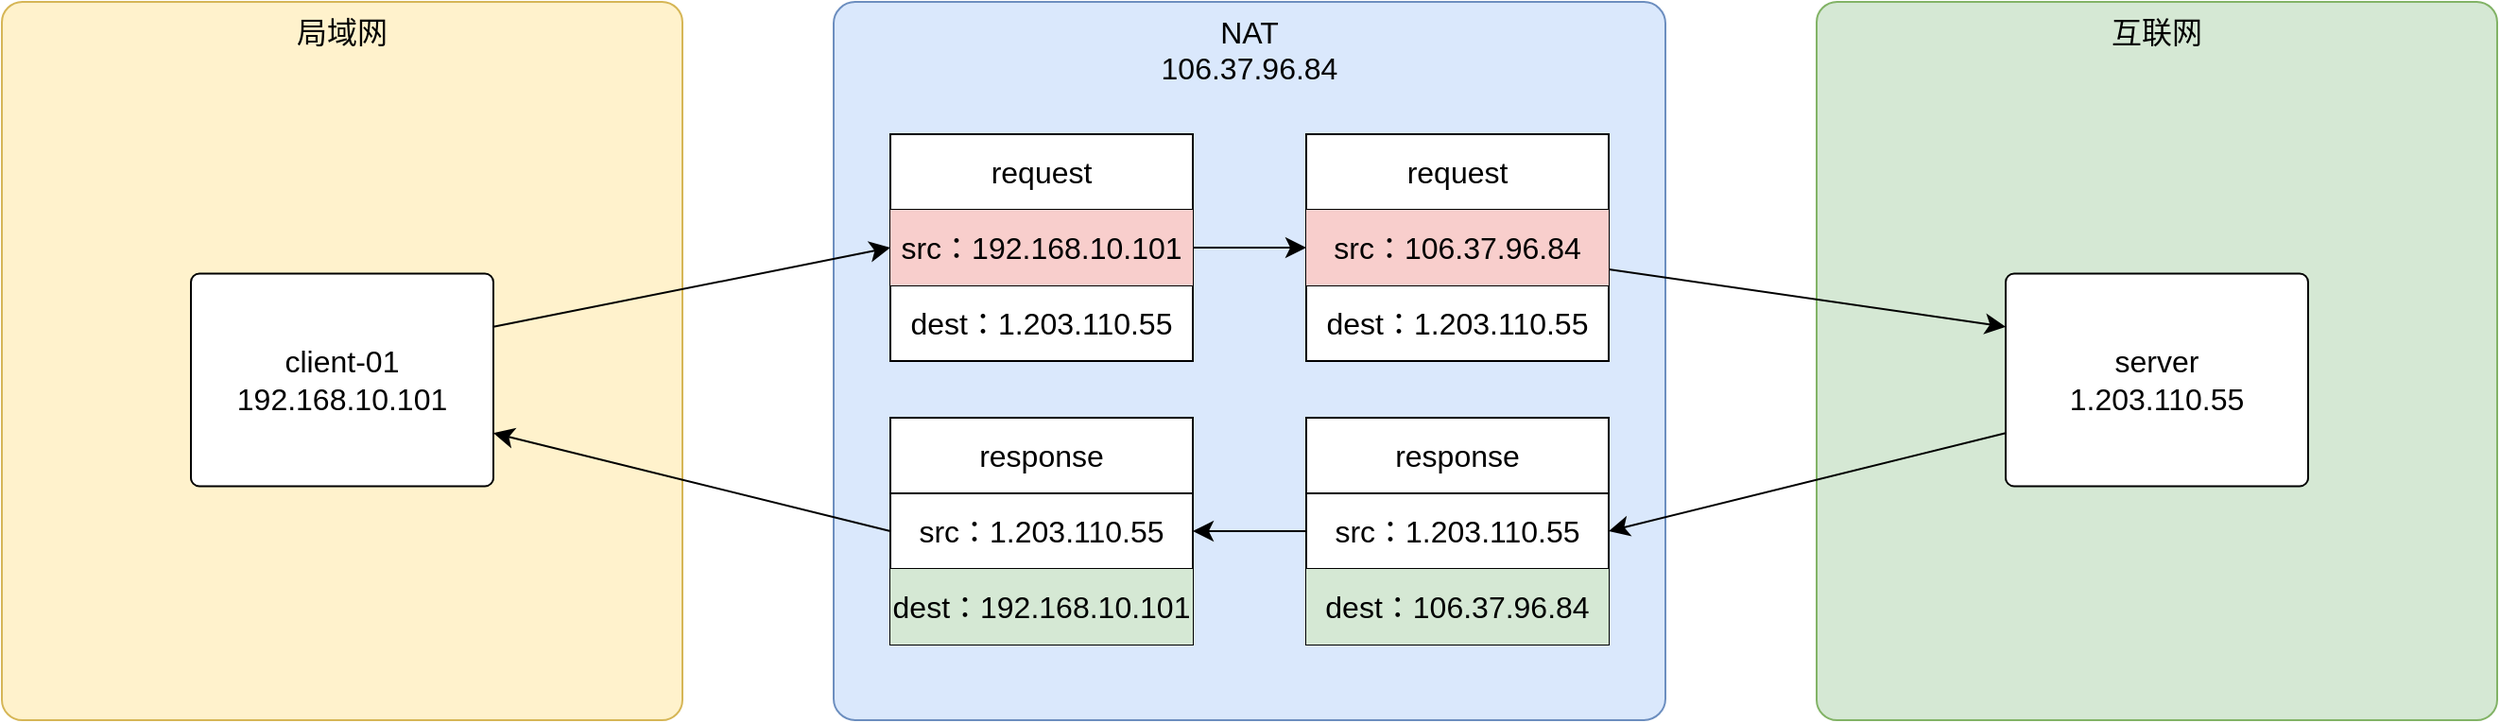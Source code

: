 <mxfile version="21.2.8" type="device">
  <diagram name="第 1 页" id="4IeF2RclDindrgjtWvE0">
    <mxGraphModel dx="2550" dy="1118" grid="1" gridSize="10" guides="1" tooltips="1" connect="1" arrows="1" fold="1" page="0" pageScale="1" pageWidth="3300" pageHeight="4681" math="0" shadow="0">
      <root>
        <mxCell id="0" />
        <mxCell id="1" parent="0" />
        <mxCell id="TwnfljfR6-aZlFBNW1U_-2" value="NAT&lt;br&gt;106.37.96.84" style="rounded=1;whiteSpace=wrap;html=1;fontSize=16;arcSize=3;verticalAlign=top;fillColor=#dae8fc;strokeColor=#6c8ebf;" vertex="1" parent="1">
          <mxGeometry y="20" width="440" height="380" as="geometry" />
        </mxCell>
        <mxCell id="TwnfljfR6-aZlFBNW1U_-5" value="局域网" style="rounded=1;whiteSpace=wrap;html=1;fontSize=16;arcSize=3;verticalAlign=top;fillColor=#fff2cc;strokeColor=#d6b656;" vertex="1" parent="1">
          <mxGeometry x="-440" y="20" width="360" height="380" as="geometry" />
        </mxCell>
        <mxCell id="TwnfljfR6-aZlFBNW1U_-6" value="互联网" style="rounded=1;whiteSpace=wrap;html=1;fontSize=16;arcSize=3;verticalAlign=top;fillColor=#d5e8d4;strokeColor=#82b366;" vertex="1" parent="1">
          <mxGeometry x="520" y="20" width="360" height="380" as="geometry" />
        </mxCell>
        <mxCell id="TwnfljfR6-aZlFBNW1U_-7" value="" style="shape=table;startSize=0;container=1;collapsible=0;childLayout=tableLayout;fontSize=16;" vertex="1" parent="1">
          <mxGeometry x="30" y="90" width="160" height="120" as="geometry" />
        </mxCell>
        <mxCell id="TwnfljfR6-aZlFBNW1U_-8" value="" style="shape=tableRow;horizontal=0;startSize=0;swimlaneHead=0;swimlaneBody=0;strokeColor=inherit;top=0;left=0;bottom=0;right=0;collapsible=0;dropTarget=0;fillColor=none;points=[[0,0.5],[1,0.5]];portConstraint=eastwest;fontSize=16;" vertex="1" parent="TwnfljfR6-aZlFBNW1U_-7">
          <mxGeometry width="160" height="40" as="geometry" />
        </mxCell>
        <mxCell id="TwnfljfR6-aZlFBNW1U_-20" value="request" style="shape=partialRectangle;html=1;whiteSpace=wrap;connectable=0;strokeColor=inherit;overflow=hidden;fillColor=none;top=0;left=0;bottom=0;right=0;pointerEvents=1;fontSize=16;" vertex="1" parent="TwnfljfR6-aZlFBNW1U_-8">
          <mxGeometry width="160" height="40" as="geometry">
            <mxRectangle width="160" height="40" as="alternateBounds" />
          </mxGeometry>
        </mxCell>
        <mxCell id="TwnfljfR6-aZlFBNW1U_-12" value="" style="shape=tableRow;horizontal=0;startSize=0;swimlaneHead=0;swimlaneBody=0;strokeColor=inherit;top=0;left=0;bottom=0;right=0;collapsible=0;dropTarget=0;fillColor=none;points=[[0,0.5],[1,0.5]];portConstraint=eastwest;fontSize=16;" vertex="1" parent="TwnfljfR6-aZlFBNW1U_-7">
          <mxGeometry y="40" width="160" height="40" as="geometry" />
        </mxCell>
        <mxCell id="TwnfljfR6-aZlFBNW1U_-21" value="src：192.168.10.101" style="shape=partialRectangle;html=1;whiteSpace=wrap;connectable=0;strokeColor=#b85450;overflow=hidden;fillColor=#f8cecc;top=0;left=0;bottom=0;right=0;pointerEvents=1;fontSize=16;" vertex="1" parent="TwnfljfR6-aZlFBNW1U_-12">
          <mxGeometry width="160" height="40" as="geometry">
            <mxRectangle width="160" height="40" as="alternateBounds" />
          </mxGeometry>
        </mxCell>
        <mxCell id="TwnfljfR6-aZlFBNW1U_-16" value="" style="shape=tableRow;horizontal=0;startSize=0;swimlaneHead=0;swimlaneBody=0;strokeColor=inherit;top=0;left=0;bottom=0;right=0;collapsible=0;dropTarget=0;fillColor=none;points=[[0,0.5],[1,0.5]];portConstraint=eastwest;fontSize=16;" vertex="1" parent="TwnfljfR6-aZlFBNW1U_-7">
          <mxGeometry y="80" width="160" height="40" as="geometry" />
        </mxCell>
        <mxCell id="TwnfljfR6-aZlFBNW1U_-22" value="dest：1.203.110.55" style="shape=partialRectangle;html=1;whiteSpace=wrap;connectable=0;strokeColor=inherit;overflow=hidden;fillColor=none;top=0;left=0;bottom=0;right=0;pointerEvents=1;fontSize=16;" vertex="1" parent="TwnfljfR6-aZlFBNW1U_-16">
          <mxGeometry width="160" height="40" as="geometry">
            <mxRectangle width="160" height="40" as="alternateBounds" />
          </mxGeometry>
        </mxCell>
        <mxCell id="TwnfljfR6-aZlFBNW1U_-24" style="edgeStyle=none;curved=1;rounded=0;orthogonalLoop=1;jettySize=auto;html=1;exitX=1;exitY=0.25;exitDx=0;exitDy=0;entryX=0;entryY=0.5;entryDx=0;entryDy=0;fontSize=12;startSize=8;endSize=8;" edge="1" parent="1" source="TwnfljfR6-aZlFBNW1U_-23" target="TwnfljfR6-aZlFBNW1U_-12">
          <mxGeometry relative="1" as="geometry" />
        </mxCell>
        <mxCell id="TwnfljfR6-aZlFBNW1U_-23" value="client-01&lt;br&gt;192.168.10.101" style="rounded=1;whiteSpace=wrap;html=1;fontSize=16;arcSize=4;" vertex="1" parent="1">
          <mxGeometry x="-340" y="163.75" width="160" height="112.5" as="geometry" />
        </mxCell>
        <mxCell id="TwnfljfR6-aZlFBNW1U_-34" style="edgeStyle=none;curved=1;rounded=0;orthogonalLoop=1;jettySize=auto;html=1;entryX=0;entryY=0.25;entryDx=0;entryDy=0;fontSize=12;startSize=8;endSize=8;" edge="1" parent="1" source="TwnfljfR6-aZlFBNW1U_-26" target="TwnfljfR6-aZlFBNW1U_-33">
          <mxGeometry relative="1" as="geometry" />
        </mxCell>
        <mxCell id="TwnfljfR6-aZlFBNW1U_-26" value="" style="shape=table;startSize=0;container=1;collapsible=0;childLayout=tableLayout;fontSize=16;" vertex="1" parent="1">
          <mxGeometry x="250" y="90" width="160" height="120" as="geometry" />
        </mxCell>
        <mxCell id="TwnfljfR6-aZlFBNW1U_-27" value="" style="shape=tableRow;horizontal=0;startSize=0;swimlaneHead=0;swimlaneBody=0;strokeColor=inherit;top=0;left=0;bottom=0;right=0;collapsible=0;dropTarget=0;fillColor=none;points=[[0,0.5],[1,0.5]];portConstraint=eastwest;fontSize=16;" vertex="1" parent="TwnfljfR6-aZlFBNW1U_-26">
          <mxGeometry width="160" height="40" as="geometry" />
        </mxCell>
        <mxCell id="TwnfljfR6-aZlFBNW1U_-28" value="request" style="shape=partialRectangle;html=1;whiteSpace=wrap;connectable=0;strokeColor=inherit;overflow=hidden;fillColor=none;top=0;left=0;bottom=0;right=0;pointerEvents=1;fontSize=16;" vertex="1" parent="TwnfljfR6-aZlFBNW1U_-27">
          <mxGeometry width="160" height="40" as="geometry">
            <mxRectangle width="160" height="40" as="alternateBounds" />
          </mxGeometry>
        </mxCell>
        <mxCell id="TwnfljfR6-aZlFBNW1U_-29" value="" style="shape=tableRow;horizontal=0;startSize=0;swimlaneHead=0;swimlaneBody=0;strokeColor=inherit;top=0;left=0;bottom=0;right=0;collapsible=0;dropTarget=0;fillColor=none;points=[[0,0.5],[1,0.5]];portConstraint=eastwest;fontSize=16;" vertex="1" parent="TwnfljfR6-aZlFBNW1U_-26">
          <mxGeometry y="40" width="160" height="40" as="geometry" />
        </mxCell>
        <mxCell id="TwnfljfR6-aZlFBNW1U_-30" value="src：106.37.96.84" style="shape=partialRectangle;html=1;whiteSpace=wrap;connectable=0;strokeColor=#b85450;overflow=hidden;fillColor=#f8cecc;top=0;left=0;bottom=0;right=0;pointerEvents=1;fontSize=16;" vertex="1" parent="TwnfljfR6-aZlFBNW1U_-29">
          <mxGeometry width="160" height="40" as="geometry">
            <mxRectangle width="160" height="40" as="alternateBounds" />
          </mxGeometry>
        </mxCell>
        <mxCell id="TwnfljfR6-aZlFBNW1U_-31" value="" style="shape=tableRow;horizontal=0;startSize=0;swimlaneHead=0;swimlaneBody=0;strokeColor=inherit;top=0;left=0;bottom=0;right=0;collapsible=0;dropTarget=0;fillColor=none;points=[[0,0.5],[1,0.5]];portConstraint=eastwest;fontSize=16;" vertex="1" parent="TwnfljfR6-aZlFBNW1U_-26">
          <mxGeometry y="80" width="160" height="40" as="geometry" />
        </mxCell>
        <mxCell id="TwnfljfR6-aZlFBNW1U_-32" value="dest：1.203.110.55" style="shape=partialRectangle;html=1;whiteSpace=wrap;connectable=0;strokeColor=inherit;overflow=hidden;fillColor=none;top=0;left=0;bottom=0;right=0;pointerEvents=1;fontSize=16;" vertex="1" parent="TwnfljfR6-aZlFBNW1U_-31">
          <mxGeometry width="160" height="40" as="geometry">
            <mxRectangle width="160" height="40" as="alternateBounds" />
          </mxGeometry>
        </mxCell>
        <mxCell id="TwnfljfR6-aZlFBNW1U_-42" style="edgeStyle=none;curved=1;rounded=0;orthogonalLoop=1;jettySize=auto;html=1;exitX=0;exitY=0.75;exitDx=0;exitDy=0;entryX=1;entryY=0.5;entryDx=0;entryDy=0;fontSize=12;startSize=8;endSize=8;" edge="1" parent="1" source="TwnfljfR6-aZlFBNW1U_-33" target="TwnfljfR6-aZlFBNW1U_-38">
          <mxGeometry relative="1" as="geometry" />
        </mxCell>
        <mxCell id="TwnfljfR6-aZlFBNW1U_-33" value="server&lt;br&gt;1.203.110.55" style="rounded=1;whiteSpace=wrap;html=1;fontSize=16;arcSize=4;" vertex="1" parent="1">
          <mxGeometry x="620" y="163.75" width="160" height="112.5" as="geometry" />
        </mxCell>
        <mxCell id="TwnfljfR6-aZlFBNW1U_-35" value="" style="shape=table;startSize=0;container=1;collapsible=0;childLayout=tableLayout;fontSize=16;" vertex="1" parent="1">
          <mxGeometry x="250" y="240" width="160" height="120" as="geometry" />
        </mxCell>
        <mxCell id="TwnfljfR6-aZlFBNW1U_-36" value="" style="shape=tableRow;horizontal=0;startSize=0;swimlaneHead=0;swimlaneBody=0;strokeColor=inherit;top=0;left=0;bottom=0;right=0;collapsible=0;dropTarget=0;fillColor=none;points=[[0,0.5],[1,0.5]];portConstraint=eastwest;fontSize=16;" vertex="1" parent="TwnfljfR6-aZlFBNW1U_-35">
          <mxGeometry width="160" height="40" as="geometry" />
        </mxCell>
        <mxCell id="TwnfljfR6-aZlFBNW1U_-37" value="response" style="shape=partialRectangle;html=1;whiteSpace=wrap;connectable=0;strokeColor=inherit;overflow=hidden;fillColor=none;top=0;left=0;bottom=0;right=0;pointerEvents=1;fontSize=16;" vertex="1" parent="TwnfljfR6-aZlFBNW1U_-36">
          <mxGeometry width="160" height="40" as="geometry">
            <mxRectangle width="160" height="40" as="alternateBounds" />
          </mxGeometry>
        </mxCell>
        <mxCell id="TwnfljfR6-aZlFBNW1U_-38" value="" style="shape=tableRow;horizontal=0;startSize=0;swimlaneHead=0;swimlaneBody=0;strokeColor=inherit;top=0;left=0;bottom=0;right=0;collapsible=0;dropTarget=0;fillColor=none;points=[[0,0.5],[1,0.5]];portConstraint=eastwest;fontSize=16;" vertex="1" parent="TwnfljfR6-aZlFBNW1U_-35">
          <mxGeometry y="40" width="160" height="40" as="geometry" />
        </mxCell>
        <mxCell id="TwnfljfR6-aZlFBNW1U_-39" value="src：1.203.110.55" style="shape=partialRectangle;html=1;whiteSpace=wrap;connectable=0;strokeColor=inherit;overflow=hidden;fillColor=none;top=0;left=0;bottom=0;right=0;pointerEvents=1;fontSize=16;" vertex="1" parent="TwnfljfR6-aZlFBNW1U_-38">
          <mxGeometry width="160" height="40" as="geometry">
            <mxRectangle width="160" height="40" as="alternateBounds" />
          </mxGeometry>
        </mxCell>
        <mxCell id="TwnfljfR6-aZlFBNW1U_-40" value="" style="shape=tableRow;horizontal=0;startSize=0;swimlaneHead=0;swimlaneBody=0;strokeColor=inherit;top=0;left=0;bottom=0;right=0;collapsible=0;dropTarget=0;fillColor=none;points=[[0,0.5],[1,0.5]];portConstraint=eastwest;fontSize=16;" vertex="1" parent="TwnfljfR6-aZlFBNW1U_-35">
          <mxGeometry y="80" width="160" height="40" as="geometry" />
        </mxCell>
        <mxCell id="TwnfljfR6-aZlFBNW1U_-41" value="dest：106.37.96.84" style="shape=partialRectangle;html=1;whiteSpace=wrap;connectable=0;strokeColor=#82b366;overflow=hidden;fillColor=#d5e8d4;top=0;left=0;bottom=0;right=0;pointerEvents=1;fontSize=16;" vertex="1" parent="TwnfljfR6-aZlFBNW1U_-40">
          <mxGeometry width="160" height="40" as="geometry">
            <mxRectangle width="160" height="40" as="alternateBounds" />
          </mxGeometry>
        </mxCell>
        <mxCell id="TwnfljfR6-aZlFBNW1U_-50" value="" style="shape=table;startSize=0;container=1;collapsible=0;childLayout=tableLayout;fontSize=16;" vertex="1" parent="1">
          <mxGeometry x="30" y="240" width="160" height="120" as="geometry" />
        </mxCell>
        <mxCell id="TwnfljfR6-aZlFBNW1U_-51" value="" style="shape=tableRow;horizontal=0;startSize=0;swimlaneHead=0;swimlaneBody=0;strokeColor=inherit;top=0;left=0;bottom=0;right=0;collapsible=0;dropTarget=0;fillColor=none;points=[[0,0.5],[1,0.5]];portConstraint=eastwest;fontSize=16;" vertex="1" parent="TwnfljfR6-aZlFBNW1U_-50">
          <mxGeometry width="160" height="40" as="geometry" />
        </mxCell>
        <mxCell id="TwnfljfR6-aZlFBNW1U_-52" value="response" style="shape=partialRectangle;html=1;whiteSpace=wrap;connectable=0;strokeColor=inherit;overflow=hidden;fillColor=none;top=0;left=0;bottom=0;right=0;pointerEvents=1;fontSize=16;" vertex="1" parent="TwnfljfR6-aZlFBNW1U_-51">
          <mxGeometry width="160" height="40" as="geometry">
            <mxRectangle width="160" height="40" as="alternateBounds" />
          </mxGeometry>
        </mxCell>
        <mxCell id="TwnfljfR6-aZlFBNW1U_-53" value="" style="shape=tableRow;horizontal=0;startSize=0;swimlaneHead=0;swimlaneBody=0;strokeColor=inherit;top=0;left=0;bottom=0;right=0;collapsible=0;dropTarget=0;fillColor=none;points=[[0,0.5],[1,0.5]];portConstraint=eastwest;fontSize=16;" vertex="1" parent="TwnfljfR6-aZlFBNW1U_-50">
          <mxGeometry y="40" width="160" height="40" as="geometry" />
        </mxCell>
        <mxCell id="TwnfljfR6-aZlFBNW1U_-54" value="src：1.203.110.55" style="shape=partialRectangle;html=1;whiteSpace=wrap;connectable=0;strokeColor=inherit;overflow=hidden;fillColor=none;top=0;left=0;bottom=0;right=0;pointerEvents=1;fontSize=16;" vertex="1" parent="TwnfljfR6-aZlFBNW1U_-53">
          <mxGeometry width="160" height="40" as="geometry">
            <mxRectangle width="160" height="40" as="alternateBounds" />
          </mxGeometry>
        </mxCell>
        <mxCell id="TwnfljfR6-aZlFBNW1U_-55" value="" style="shape=tableRow;horizontal=0;startSize=0;swimlaneHead=0;swimlaneBody=0;strokeColor=inherit;top=0;left=0;bottom=0;right=0;collapsible=0;dropTarget=0;fillColor=none;points=[[0,0.5],[1,0.5]];portConstraint=eastwest;fontSize=16;" vertex="1" parent="TwnfljfR6-aZlFBNW1U_-50">
          <mxGeometry y="80" width="160" height="40" as="geometry" />
        </mxCell>
        <mxCell id="TwnfljfR6-aZlFBNW1U_-56" value="dest：192.168.10.101" style="shape=partialRectangle;html=1;whiteSpace=wrap;connectable=0;strokeColor=#82b366;overflow=hidden;fillColor=#d5e8d4;top=0;left=0;bottom=0;right=0;pointerEvents=1;fontSize=16;" vertex="1" parent="TwnfljfR6-aZlFBNW1U_-55">
          <mxGeometry width="160" height="40" as="geometry">
            <mxRectangle width="160" height="40" as="alternateBounds" />
          </mxGeometry>
        </mxCell>
        <mxCell id="TwnfljfR6-aZlFBNW1U_-57" style="edgeStyle=none;curved=1;rounded=0;orthogonalLoop=1;jettySize=auto;html=1;exitX=0;exitY=0.5;exitDx=0;exitDy=0;entryX=1;entryY=0.75;entryDx=0;entryDy=0;fontSize=12;startSize=8;endSize=8;" edge="1" parent="1" source="TwnfljfR6-aZlFBNW1U_-53" target="TwnfljfR6-aZlFBNW1U_-23">
          <mxGeometry relative="1" as="geometry" />
        </mxCell>
        <mxCell id="TwnfljfR6-aZlFBNW1U_-58" style="edgeStyle=none;curved=1;rounded=0;orthogonalLoop=1;jettySize=auto;html=1;exitX=1;exitY=0.5;exitDx=0;exitDy=0;entryX=0;entryY=0.5;entryDx=0;entryDy=0;fontSize=12;startSize=8;endSize=8;" edge="1" parent="1" source="TwnfljfR6-aZlFBNW1U_-12" target="TwnfljfR6-aZlFBNW1U_-29">
          <mxGeometry relative="1" as="geometry" />
        </mxCell>
        <mxCell id="TwnfljfR6-aZlFBNW1U_-59" style="edgeStyle=none;curved=1;rounded=0;orthogonalLoop=1;jettySize=auto;html=1;exitX=0;exitY=0.5;exitDx=0;exitDy=0;entryX=1;entryY=0.5;entryDx=0;entryDy=0;fontSize=12;startSize=8;endSize=8;" edge="1" parent="1" source="TwnfljfR6-aZlFBNW1U_-38" target="TwnfljfR6-aZlFBNW1U_-53">
          <mxGeometry relative="1" as="geometry" />
        </mxCell>
      </root>
    </mxGraphModel>
  </diagram>
</mxfile>
